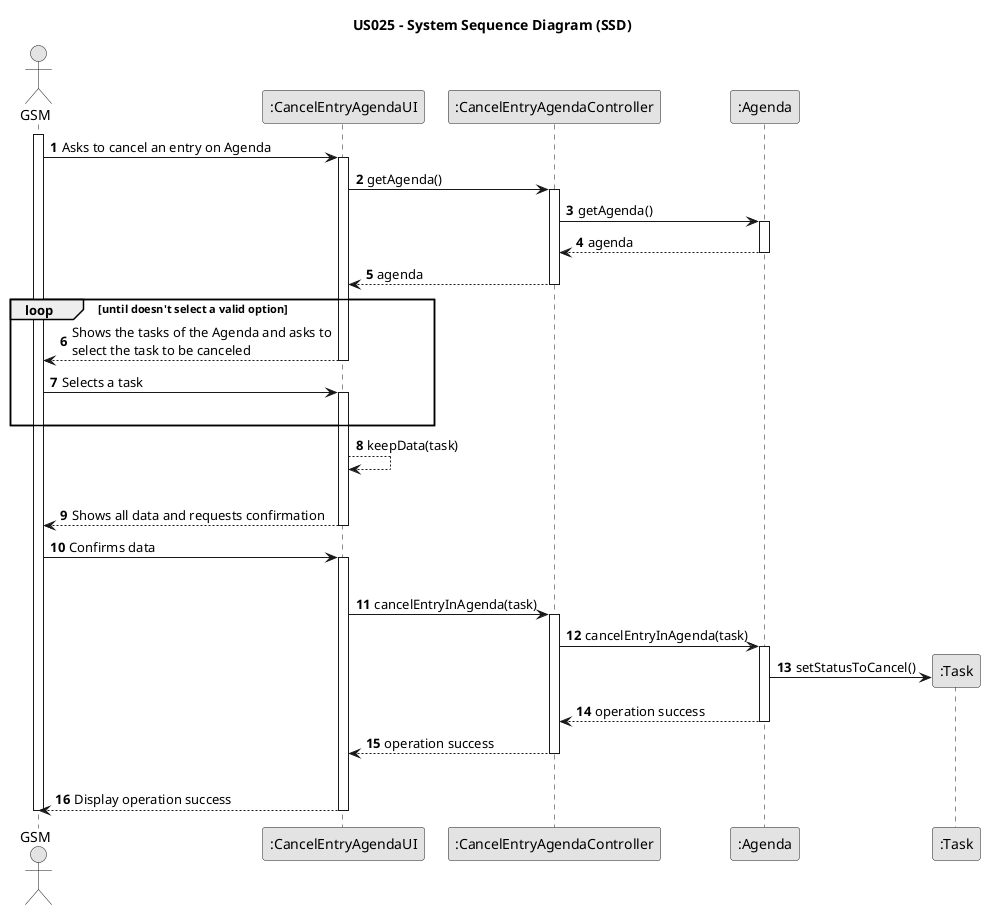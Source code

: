 @startuml
skinparam monochrome true
skinparam packageStyle rectangle
skinparam shadowing false

title US025 - System Sequence Diagram (SSD)

autonumber

actor "GSM" as GSM
participant ":CancelEntryAgendaUI" as UI
participant ":CancelEntryAgendaController" as CTRL
participant ":Agenda" as Agenda
participant ":Task" as Task


activate GSM

    GSM -> UI : Asks to cancel an entry on Agenda

    activate UI

        UI -> CTRL : getAgenda()

        activate CTRL

            CTRL -> Agenda : getAgenda()

            activate Agenda

                Agenda --> CTRL : agenda
            deactivate Agenda

            CTRL --> UI : agenda
        deactivate CTRL

        loop until doesn't select a valid option
        UI --> GSM : Shows the tasks of the Agenda and asks to\nselect the task to be canceled
    deactivate UI

    GSM -> UI : Selects a task
    activate UI
        |||
        end

        UI --> UI : keepData(task)
        |||

        UI --> GSM : Shows all data and requests confirmation
    deactivate UI

    GSM -> UI: Confirms data

    activate UI
            |||
            UI -> CTRL : cancelEntryInAgenda(task)

            activate CTRL

                CTRL -> Agenda : cancelEntryInAgenda(task)

                activate Agenda

                    Agenda -> Task** : setStatusToCancel()



                    Agenda --> CTRL : operation success



                deactivate Agenda



                CTRL --> UI : operation success
            deactivate CTRL

            |||
            UI --> GSM : Display operation success


        deactivate UI






deactivate GSM


@enduml